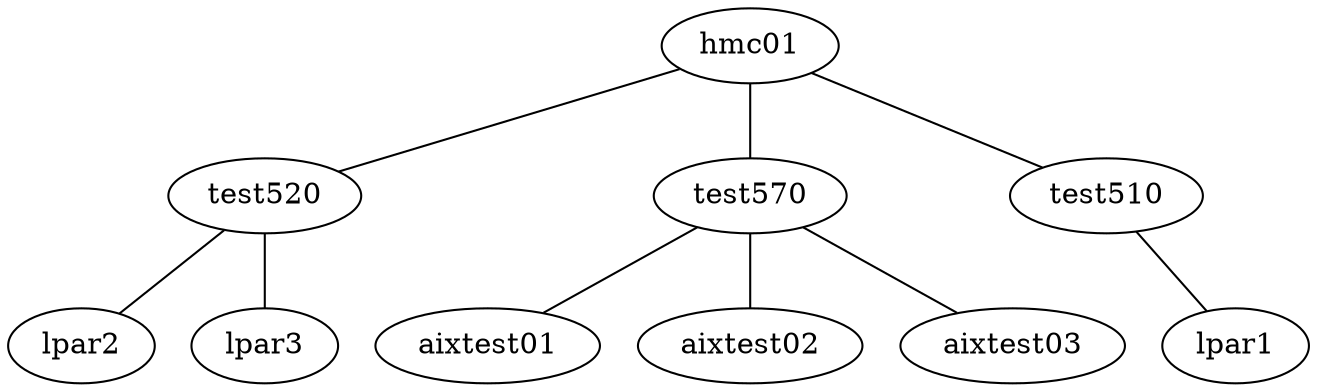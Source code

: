 graph hmc_graph{
    "hmc01" -- "test520"
    "test520" -- "lpar2"
    "test520" -- "lpar3"
    "hmc01" -- "test570"
    "test570" -- "aixtest01"
    "test570" -- "aixtest02"
    "test570" -- "aixtest03"
    "hmc01" -- "test510"
    "test510" -- "lpar1"
}